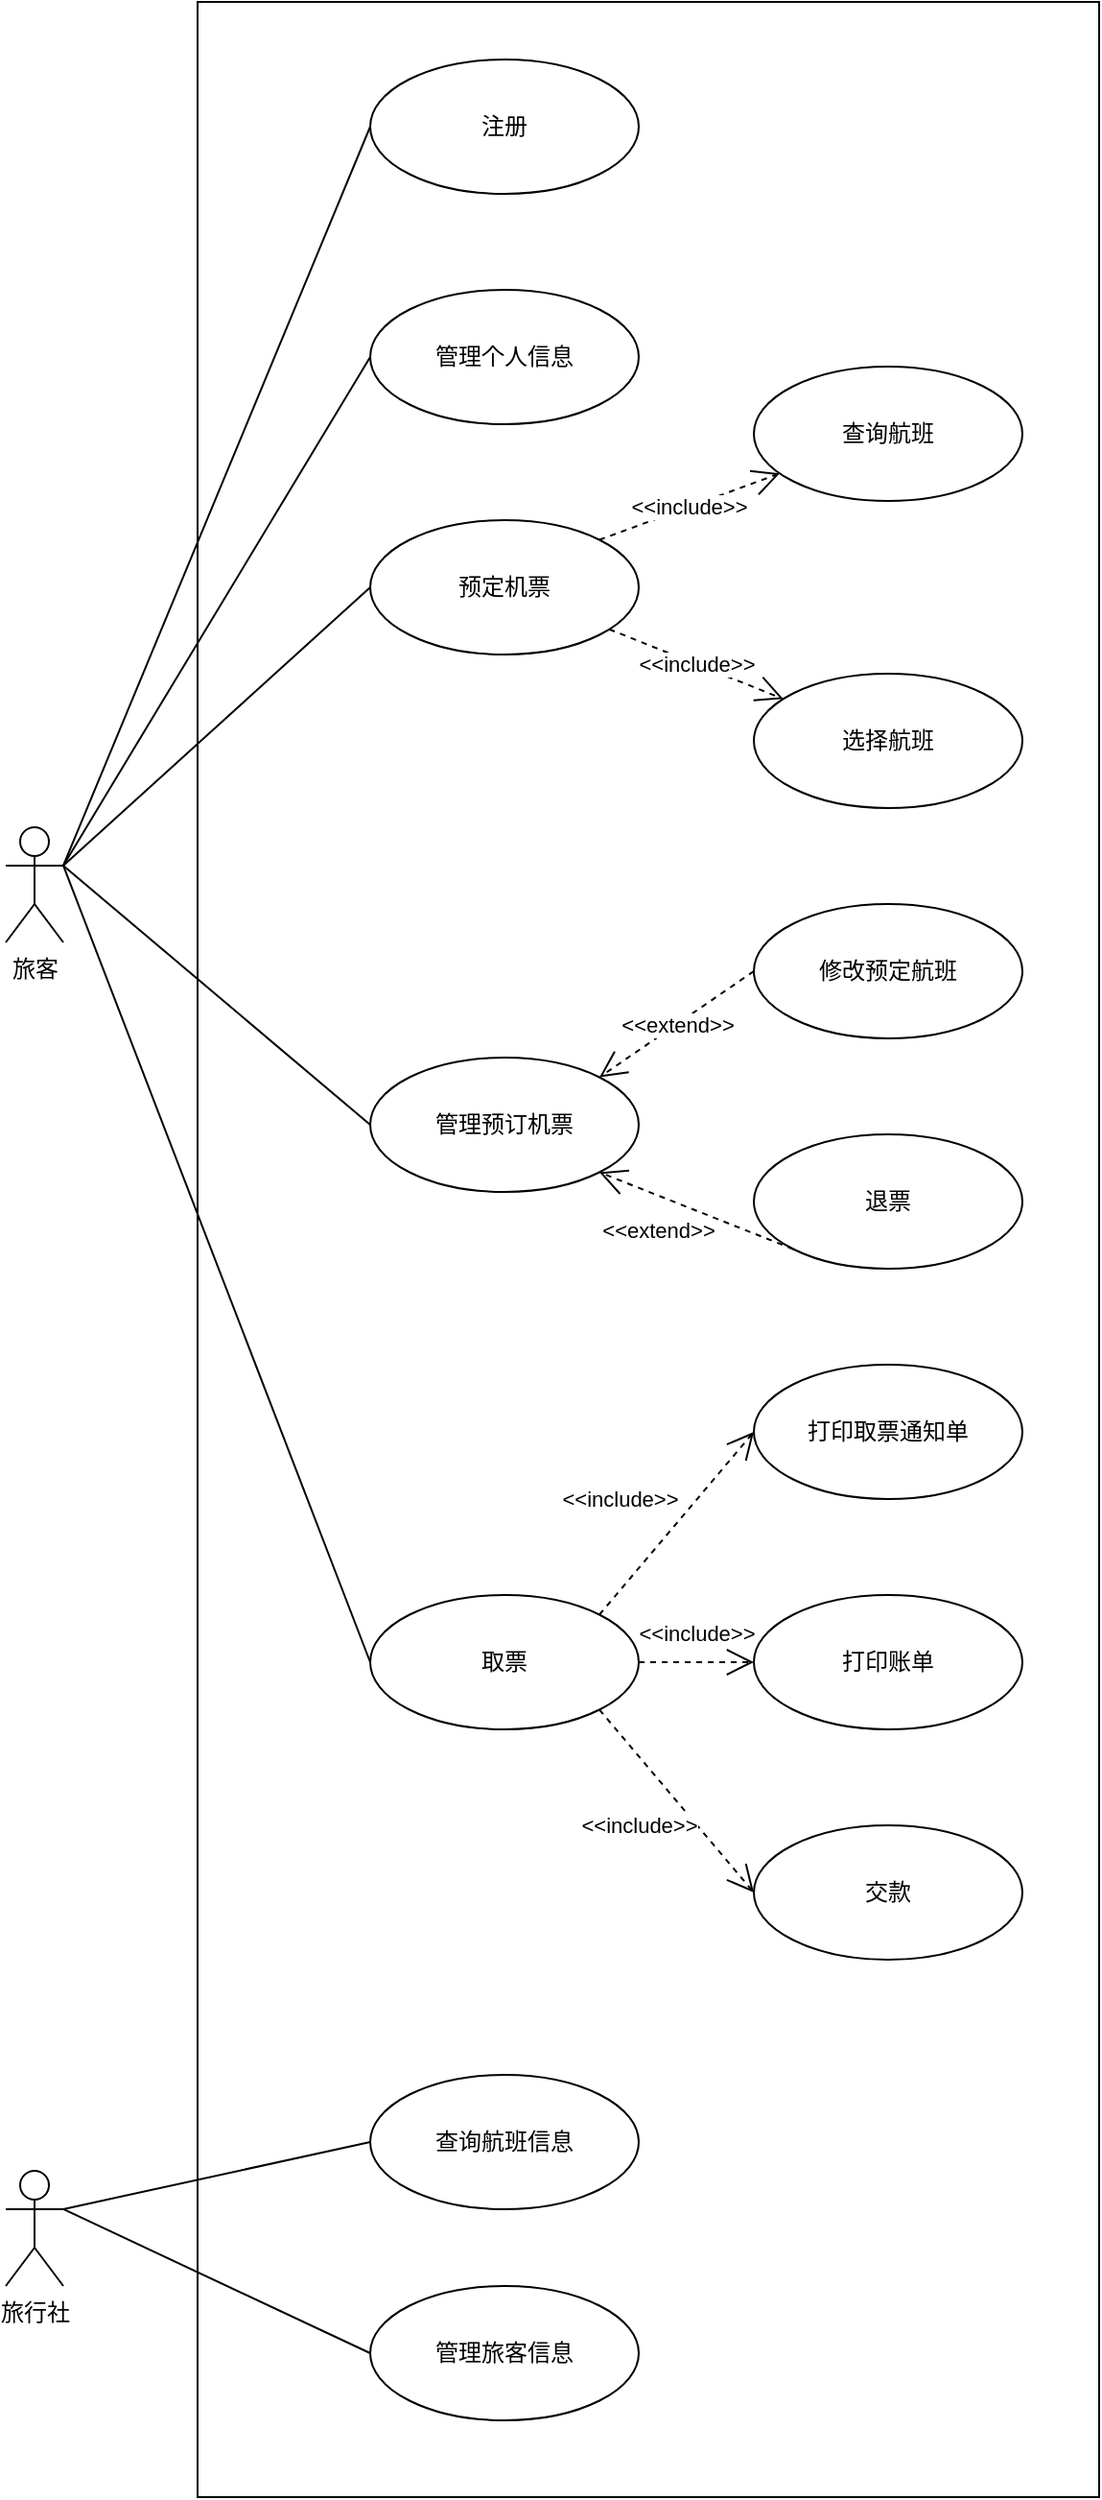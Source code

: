 <mxfile version="21.3.7" type="device" pages="4">
  <diagram name="用例图" id="VaR_aKUKyfiR8CMvtaGs">
    <mxGraphModel dx="2120" dy="1616" grid="0" gridSize="10" guides="1" tooltips="1" connect="1" arrows="1" fold="1" page="0" pageScale="1" pageWidth="850" pageHeight="1100" math="0" shadow="0">
      <root>
        <mxCell id="0" />
        <mxCell id="1" parent="0" />
        <mxCell id="Z8WTomfrHCirSPog0byY-39" value="" style="html=1;whiteSpace=wrap;" vertex="1" parent="1">
          <mxGeometry x="230" y="90" width="470" height="1300" as="geometry" />
        </mxCell>
        <mxCell id="Z8WTomfrHCirSPog0byY-1" value="旅客" style="shape=umlActor;verticalLabelPosition=bottom;verticalAlign=top;html=1;" vertex="1" parent="1">
          <mxGeometry x="130" y="520" width="30" height="60" as="geometry" />
        </mxCell>
        <mxCell id="Z8WTomfrHCirSPog0byY-2" value="注册" style="ellipse;whiteSpace=wrap;html=1;" vertex="1" parent="1">
          <mxGeometry x="320" y="120" width="140" height="70" as="geometry" />
        </mxCell>
        <mxCell id="Z8WTomfrHCirSPog0byY-3" value="管理个人信息" style="ellipse;whiteSpace=wrap;html=1;" vertex="1" parent="1">
          <mxGeometry x="320" y="240" width="140" height="70" as="geometry" />
        </mxCell>
        <mxCell id="Z8WTomfrHCirSPog0byY-4" value="预定机票" style="ellipse;whiteSpace=wrap;html=1;" vertex="1" parent="1">
          <mxGeometry x="320" y="360" width="140" height="70" as="geometry" />
        </mxCell>
        <mxCell id="Z8WTomfrHCirSPog0byY-5" value="查询航班" style="ellipse;whiteSpace=wrap;html=1;" vertex="1" parent="1">
          <mxGeometry x="520" y="280" width="140" height="70" as="geometry" />
        </mxCell>
        <mxCell id="Z8WTomfrHCirSPog0byY-6" value="选择航班" style="ellipse;whiteSpace=wrap;html=1;" vertex="1" parent="1">
          <mxGeometry x="520" y="440" width="140" height="70" as="geometry" />
        </mxCell>
        <mxCell id="Z8WTomfrHCirSPog0byY-7" value="&amp;lt;&amp;lt;include&amp;gt;&amp;gt;" style="endArrow=open;endSize=12;dashed=1;html=1;rounded=0;exitX=1;exitY=0;exitDx=0;exitDy=0;" edge="1" parent="1" source="Z8WTomfrHCirSPog0byY-4" target="Z8WTomfrHCirSPog0byY-5">
          <mxGeometry width="160" relative="1" as="geometry">
            <mxPoint x="540" y="380" as="sourcePoint" />
            <mxPoint x="700" y="380" as="targetPoint" />
          </mxGeometry>
        </mxCell>
        <mxCell id="Z8WTomfrHCirSPog0byY-9" value="&amp;lt;&amp;lt;include&amp;gt;&amp;gt;" style="endArrow=open;endSize=12;dashed=1;html=1;rounded=0;" edge="1" parent="1" source="Z8WTomfrHCirSPog0byY-4" target="Z8WTomfrHCirSPog0byY-6">
          <mxGeometry width="160" relative="1" as="geometry">
            <mxPoint x="360" y="470" as="sourcePoint" />
            <mxPoint x="520" y="470" as="targetPoint" />
          </mxGeometry>
        </mxCell>
        <mxCell id="Z8WTomfrHCirSPog0byY-10" value="管理预订机票" style="ellipse;whiteSpace=wrap;html=1;" vertex="1" parent="1">
          <mxGeometry x="320" y="640" width="140" height="70" as="geometry" />
        </mxCell>
        <mxCell id="Z8WTomfrHCirSPog0byY-11" value="修改预定航班" style="ellipse;whiteSpace=wrap;html=1;" vertex="1" parent="1">
          <mxGeometry x="520" y="560" width="140" height="70" as="geometry" />
        </mxCell>
        <mxCell id="Z8WTomfrHCirSPog0byY-12" value="退票" style="ellipse;whiteSpace=wrap;html=1;" vertex="1" parent="1">
          <mxGeometry x="520" y="680" width="140" height="70" as="geometry" />
        </mxCell>
        <mxCell id="Z8WTomfrHCirSPog0byY-13" value="&amp;lt;&amp;lt;extend&amp;gt;&amp;gt;" style="endArrow=open;endSize=12;dashed=1;html=1;rounded=0;entryX=1;entryY=0;entryDx=0;entryDy=0;exitX=0;exitY=0.5;exitDx=0;exitDy=0;" edge="1" parent="1" source="Z8WTomfrHCirSPog0byY-11" target="Z8WTomfrHCirSPog0byY-10">
          <mxGeometry width="160" relative="1" as="geometry">
            <mxPoint x="390" y="520" as="sourcePoint" />
            <mxPoint x="510" y="580" as="targetPoint" />
          </mxGeometry>
        </mxCell>
        <mxCell id="Z8WTomfrHCirSPog0byY-14" value="&amp;lt;&amp;lt;extend&amp;gt;&amp;gt;" style="endArrow=open;endSize=12;dashed=1;html=1;rounded=0;exitX=0;exitY=1;exitDx=0;exitDy=0;entryX=1;entryY=1;entryDx=0;entryDy=0;" edge="1" parent="1" source="Z8WTomfrHCirSPog0byY-12" target="Z8WTomfrHCirSPog0byY-10">
          <mxGeometry x="0.273" y="17" width="160" relative="1" as="geometry">
            <mxPoint x="449" y="660" as="sourcePoint" />
            <mxPoint x="380" y="760" as="targetPoint" />
            <mxPoint as="offset" />
          </mxGeometry>
        </mxCell>
        <mxCell id="Z8WTomfrHCirSPog0byY-15" value="取票" style="ellipse;whiteSpace=wrap;html=1;" vertex="1" parent="1">
          <mxGeometry x="320" y="920" width="140" height="70" as="geometry" />
        </mxCell>
        <mxCell id="Z8WTomfrHCirSPog0byY-16" value="打印取票通知单" style="ellipse;whiteSpace=wrap;html=1;" vertex="1" parent="1">
          <mxGeometry x="520" y="800" width="140" height="70" as="geometry" />
        </mxCell>
        <mxCell id="Z8WTomfrHCirSPog0byY-17" value="打印账单" style="ellipse;whiteSpace=wrap;html=1;" vertex="1" parent="1">
          <mxGeometry x="520" y="920" width="140" height="70" as="geometry" />
        </mxCell>
        <mxCell id="Z8WTomfrHCirSPog0byY-18" value="交款" style="ellipse;whiteSpace=wrap;html=1;" vertex="1" parent="1">
          <mxGeometry x="520" y="1040" width="140" height="70" as="geometry" />
        </mxCell>
        <mxCell id="Z8WTomfrHCirSPog0byY-19" value="&amp;lt;&amp;lt;include&amp;gt;&amp;gt;" style="endArrow=open;endSize=12;dashed=1;html=1;rounded=0;exitX=1;exitY=0;exitDx=0;exitDy=0;entryX=0;entryY=0.5;entryDx=0;entryDy=0;" edge="1" parent="1" source="Z8WTomfrHCirSPog0byY-15" target="Z8WTomfrHCirSPog0byY-16">
          <mxGeometry x="-0.153" y="31" width="160" relative="1" as="geometry">
            <mxPoint x="449" y="660" as="sourcePoint" />
            <mxPoint x="530" y="605" as="targetPoint" />
            <mxPoint as="offset" />
          </mxGeometry>
        </mxCell>
        <mxCell id="Z8WTomfrHCirSPog0byY-20" value="&amp;lt;&amp;lt;include&amp;gt;&amp;gt;" style="endArrow=open;endSize=12;dashed=1;html=1;rounded=0;exitX=1;exitY=0.5;exitDx=0;exitDy=0;" edge="1" parent="1" source="Z8WTomfrHCirSPog0byY-15" target="Z8WTomfrHCirSPog0byY-17">
          <mxGeometry y="15" width="160" relative="1" as="geometry">
            <mxPoint x="449" y="940" as="sourcePoint" />
            <mxPoint x="530" y="845" as="targetPoint" />
            <mxPoint as="offset" />
          </mxGeometry>
        </mxCell>
        <mxCell id="Z8WTomfrHCirSPog0byY-21" value="&amp;lt;&amp;lt;include&amp;gt;&amp;gt;" style="endArrow=open;endSize=12;dashed=1;html=1;rounded=0;exitX=1;exitY=1;exitDx=0;exitDy=0;entryX=0;entryY=0.5;entryDx=0;entryDy=0;" edge="1" parent="1" source="Z8WTomfrHCirSPog0byY-15" target="Z8WTomfrHCirSPog0byY-18">
          <mxGeometry x="-0.05" y="-23" width="160" relative="1" as="geometry">
            <mxPoint x="470" y="965" as="sourcePoint" />
            <mxPoint x="530" y="965" as="targetPoint" />
            <mxPoint as="offset" />
          </mxGeometry>
        </mxCell>
        <mxCell id="Z8WTomfrHCirSPog0byY-25" value="" style="endArrow=none;html=1;rounded=0;exitX=1;exitY=0.333;exitDx=0;exitDy=0;exitPerimeter=0;entryX=0;entryY=0.5;entryDx=0;entryDy=0;" edge="1" parent="1" source="Z8WTomfrHCirSPog0byY-1" target="Z8WTomfrHCirSPog0byY-2">
          <mxGeometry width="50" height="50" relative="1" as="geometry">
            <mxPoint x="170" y="450" as="sourcePoint" />
            <mxPoint x="220" y="400" as="targetPoint" />
          </mxGeometry>
        </mxCell>
        <mxCell id="Z8WTomfrHCirSPog0byY-27" value="" style="endArrow=none;html=1;rounded=0;entryX=0;entryY=0.5;entryDx=0;entryDy=0;" edge="1" parent="1" target="Z8WTomfrHCirSPog0byY-3">
          <mxGeometry width="50" height="50" relative="1" as="geometry">
            <mxPoint x="160" y="540" as="sourcePoint" />
            <mxPoint x="330" y="165" as="targetPoint" />
          </mxGeometry>
        </mxCell>
        <mxCell id="Z8WTomfrHCirSPog0byY-28" value="" style="endArrow=none;html=1;rounded=0;entryX=0;entryY=0.5;entryDx=0;entryDy=0;" edge="1" parent="1" target="Z8WTomfrHCirSPog0byY-4">
          <mxGeometry width="50" height="50" relative="1" as="geometry">
            <mxPoint x="160" y="540" as="sourcePoint" />
            <mxPoint x="330" y="285" as="targetPoint" />
          </mxGeometry>
        </mxCell>
        <mxCell id="Z8WTomfrHCirSPog0byY-29" value="" style="endArrow=none;html=1;rounded=0;entryX=0;entryY=0.5;entryDx=0;entryDy=0;exitX=1;exitY=0.333;exitDx=0;exitDy=0;exitPerimeter=0;" edge="1" parent="1" source="Z8WTomfrHCirSPog0byY-1" target="Z8WTomfrHCirSPog0byY-10">
          <mxGeometry width="50" height="50" relative="1" as="geometry">
            <mxPoint x="160" y="540" as="sourcePoint" />
            <mxPoint x="330" y="405" as="targetPoint" />
          </mxGeometry>
        </mxCell>
        <mxCell id="Z8WTomfrHCirSPog0byY-31" value="" style="endArrow=none;html=1;rounded=0;entryX=0;entryY=0.5;entryDx=0;entryDy=0;exitX=1;exitY=0.333;exitDx=0;exitDy=0;exitPerimeter=0;" edge="1" parent="1" source="Z8WTomfrHCirSPog0byY-1" target="Z8WTomfrHCirSPog0byY-15">
          <mxGeometry width="50" height="50" relative="1" as="geometry">
            <mxPoint x="170" y="550" as="sourcePoint" />
            <mxPoint x="330" y="685" as="targetPoint" />
          </mxGeometry>
        </mxCell>
        <mxCell id="Z8WTomfrHCirSPog0byY-34" value="查询航班信息" style="ellipse;whiteSpace=wrap;html=1;" vertex="1" parent="1">
          <mxGeometry x="320" y="1170" width="140" height="70" as="geometry" />
        </mxCell>
        <mxCell id="Z8WTomfrHCirSPog0byY-35" value="管理旅客信息" style="ellipse;whiteSpace=wrap;html=1;" vertex="1" parent="1">
          <mxGeometry x="320" y="1280" width="140" height="70" as="geometry" />
        </mxCell>
        <mxCell id="Z8WTomfrHCirSPog0byY-36" value="旅行社" style="shape=umlActor;verticalLabelPosition=bottom;verticalAlign=top;html=1;" vertex="1" parent="1">
          <mxGeometry x="130" y="1220" width="30" height="60" as="geometry" />
        </mxCell>
        <mxCell id="Z8WTomfrHCirSPog0byY-37" value="" style="endArrow=none;html=1;rounded=0;entryX=0;entryY=0.5;entryDx=0;entryDy=0;exitX=1;exitY=0.333;exitDx=0;exitDy=0;exitPerimeter=0;" edge="1" parent="1" source="Z8WTomfrHCirSPog0byY-36" target="Z8WTomfrHCirSPog0byY-34">
          <mxGeometry width="50" height="50" relative="1" as="geometry">
            <mxPoint x="170" y="550" as="sourcePoint" />
            <mxPoint x="330" y="965" as="targetPoint" />
          </mxGeometry>
        </mxCell>
        <mxCell id="Z8WTomfrHCirSPog0byY-38" value="" style="endArrow=none;html=1;rounded=0;entryX=0;entryY=0.5;entryDx=0;entryDy=0;exitX=1;exitY=0.333;exitDx=0;exitDy=0;exitPerimeter=0;" edge="1" parent="1" source="Z8WTomfrHCirSPog0byY-36" target="Z8WTomfrHCirSPog0byY-35">
          <mxGeometry width="50" height="50" relative="1" as="geometry">
            <mxPoint x="170" y="1250" as="sourcePoint" />
            <mxPoint x="330" y="1215" as="targetPoint" />
          </mxGeometry>
        </mxCell>
      </root>
    </mxGraphModel>
  </diagram>
  <diagram id="YLZlCplvQxW0NDeEOjUF" name="类图">
    <mxGraphModel dx="1754" dy="1127" grid="0" gridSize="10" guides="1" tooltips="1" connect="1" arrows="1" fold="1" page="0" pageScale="1" pageWidth="850" pageHeight="1100" math="0" shadow="0">
      <root>
        <mxCell id="0" />
        <mxCell id="1" parent="0" />
        <mxCell id="6R4WDXdSObmS4TxnbcrQ-1" value="用户" style="swimlane;fontStyle=1;align=center;verticalAlign=top;childLayout=stackLayout;horizontal=1;startSize=26;horizontalStack=0;resizeParent=1;resizeParentMax=0;resizeLast=0;collapsible=1;marginBottom=0;whiteSpace=wrap;html=1;" vertex="1" parent="1">
          <mxGeometry x="-100" y="-34" width="160" height="86" as="geometry" />
        </mxCell>
        <mxCell id="6R4WDXdSObmS4TxnbcrQ-2" value="+ field: type" style="text;strokeColor=none;fillColor=none;align=left;verticalAlign=top;spacingLeft=4;spacingRight=4;overflow=hidden;rotatable=0;points=[[0,0.5],[1,0.5]];portConstraint=eastwest;whiteSpace=wrap;html=1;" vertex="1" parent="6R4WDXdSObmS4TxnbcrQ-1">
          <mxGeometry y="26" width="160" height="26" as="geometry" />
        </mxCell>
        <mxCell id="6R4WDXdSObmS4TxnbcrQ-3" value="" style="line;strokeWidth=1;fillColor=none;align=left;verticalAlign=middle;spacingTop=-1;spacingLeft=3;spacingRight=3;rotatable=0;labelPosition=right;points=[];portConstraint=eastwest;strokeColor=inherit;" vertex="1" parent="6R4WDXdSObmS4TxnbcrQ-1">
          <mxGeometry y="52" width="160" height="8" as="geometry" />
        </mxCell>
        <mxCell id="6R4WDXdSObmS4TxnbcrQ-4" value="+ method(type): type" style="text;strokeColor=none;fillColor=none;align=left;verticalAlign=top;spacingLeft=4;spacingRight=4;overflow=hidden;rotatable=0;points=[[0,0.5],[1,0.5]];portConstraint=eastwest;whiteSpace=wrap;html=1;" vertex="1" parent="6R4WDXdSObmS4TxnbcrQ-1">
          <mxGeometry y="60" width="160" height="26" as="geometry" />
        </mxCell>
        <mxCell id="6R4WDXdSObmS4TxnbcrQ-5" value="旅客" style="swimlane;fontStyle=1;align=center;verticalAlign=top;childLayout=stackLayout;horizontal=1;startSize=26;horizontalStack=0;resizeParent=1;resizeParentMax=0;resizeLast=0;collapsible=1;marginBottom=0;whiteSpace=wrap;html=1;" vertex="1" parent="1">
          <mxGeometry x="-149" y="189" width="160" height="86" as="geometry" />
        </mxCell>
        <mxCell id="6R4WDXdSObmS4TxnbcrQ-6" value="+ field: type" style="text;strokeColor=none;fillColor=none;align=left;verticalAlign=top;spacingLeft=4;spacingRight=4;overflow=hidden;rotatable=0;points=[[0,0.5],[1,0.5]];portConstraint=eastwest;whiteSpace=wrap;html=1;" vertex="1" parent="6R4WDXdSObmS4TxnbcrQ-5">
          <mxGeometry y="26" width="160" height="26" as="geometry" />
        </mxCell>
        <mxCell id="6R4WDXdSObmS4TxnbcrQ-7" value="" style="line;strokeWidth=1;fillColor=none;align=left;verticalAlign=middle;spacingTop=-1;spacingLeft=3;spacingRight=3;rotatable=0;labelPosition=right;points=[];portConstraint=eastwest;strokeColor=inherit;" vertex="1" parent="6R4WDXdSObmS4TxnbcrQ-5">
          <mxGeometry y="52" width="160" height="8" as="geometry" />
        </mxCell>
        <mxCell id="6R4WDXdSObmS4TxnbcrQ-8" value="+ method(type): type" style="text;strokeColor=none;fillColor=none;align=left;verticalAlign=top;spacingLeft=4;spacingRight=4;overflow=hidden;rotatable=0;points=[[0,0.5],[1,0.5]];portConstraint=eastwest;whiteSpace=wrap;html=1;" vertex="1" parent="6R4WDXdSObmS4TxnbcrQ-5">
          <mxGeometry y="60" width="160" height="26" as="geometry" />
        </mxCell>
        <mxCell id="6R4WDXdSObmS4TxnbcrQ-9" value="航空公司人员" style="swimlane;fontStyle=1;align=center;verticalAlign=top;childLayout=stackLayout;horizontal=1;startSize=26;horizontalStack=0;resizeParent=1;resizeParentMax=0;resizeLast=0;collapsible=1;marginBottom=0;whiteSpace=wrap;html=1;" vertex="1" parent="1">
          <mxGeometry x="163" y="189" width="160" height="86" as="geometry" />
        </mxCell>
        <mxCell id="6R4WDXdSObmS4TxnbcrQ-10" value="+ field: type" style="text;strokeColor=none;fillColor=none;align=left;verticalAlign=top;spacingLeft=4;spacingRight=4;overflow=hidden;rotatable=0;points=[[0,0.5],[1,0.5]];portConstraint=eastwest;whiteSpace=wrap;html=1;" vertex="1" parent="6R4WDXdSObmS4TxnbcrQ-9">
          <mxGeometry y="26" width="160" height="26" as="geometry" />
        </mxCell>
        <mxCell id="6R4WDXdSObmS4TxnbcrQ-11" value="" style="line;strokeWidth=1;fillColor=none;align=left;verticalAlign=middle;spacingTop=-1;spacingLeft=3;spacingRight=3;rotatable=0;labelPosition=right;points=[];portConstraint=eastwest;strokeColor=inherit;" vertex="1" parent="6R4WDXdSObmS4TxnbcrQ-9">
          <mxGeometry y="52" width="160" height="8" as="geometry" />
        </mxCell>
        <mxCell id="6R4WDXdSObmS4TxnbcrQ-12" value="+ method(type): type" style="text;strokeColor=none;fillColor=none;align=left;verticalAlign=top;spacingLeft=4;spacingRight=4;overflow=hidden;rotatable=0;points=[[0,0.5],[1,0.5]];portConstraint=eastwest;whiteSpace=wrap;html=1;" vertex="1" parent="6R4WDXdSObmS4TxnbcrQ-9">
          <mxGeometry y="60" width="160" height="26" as="geometry" />
        </mxCell>
        <mxCell id="6R4WDXdSObmS4TxnbcrQ-13" value="Extends" style="endArrow=block;endSize=16;endFill=0;html=1;rounded=0;exitX=0.5;exitY=0;exitDx=0;exitDy=0;entryX=0.488;entryY=0.981;entryDx=0;entryDy=0;entryPerimeter=0;" edge="1" parent="1" source="6R4WDXdSObmS4TxnbcrQ-5" target="6R4WDXdSObmS4TxnbcrQ-4">
          <mxGeometry width="160" relative="1" as="geometry">
            <mxPoint x="-181" y="128" as="sourcePoint" />
            <mxPoint x="-21" y="128" as="targetPoint" />
          </mxGeometry>
        </mxCell>
        <mxCell id="6R4WDXdSObmS4TxnbcrQ-14" value="Extends" style="endArrow=block;endSize=16;endFill=0;html=1;rounded=0;exitX=0.5;exitY=0;exitDx=0;exitDy=0;" edge="1" parent="1" source="6R4WDXdSObmS4TxnbcrQ-9" target="6R4WDXdSObmS4TxnbcrQ-4">
          <mxGeometry width="160" relative="1" as="geometry">
            <mxPoint x="-119" y="180" as="sourcePoint" />
            <mxPoint x="-7" y="104" as="targetPoint" />
          </mxGeometry>
        </mxCell>
        <mxCell id="6R4WDXdSObmS4TxnbcrQ-15" value="航班信息" style="swimlane;fontStyle=1;align=center;verticalAlign=top;childLayout=stackLayout;horizontal=1;startSize=26;horizontalStack=0;resizeParent=1;resizeParentMax=0;resizeLast=0;collapsible=1;marginBottom=0;whiteSpace=wrap;html=1;" vertex="1" parent="1">
          <mxGeometry x="163" y="383" width="160" height="86" as="geometry" />
        </mxCell>
        <mxCell id="6R4WDXdSObmS4TxnbcrQ-16" value="+ field: type" style="text;strokeColor=none;fillColor=none;align=left;verticalAlign=top;spacingLeft=4;spacingRight=4;overflow=hidden;rotatable=0;points=[[0,0.5],[1,0.5]];portConstraint=eastwest;whiteSpace=wrap;html=1;" vertex="1" parent="6R4WDXdSObmS4TxnbcrQ-15">
          <mxGeometry y="26" width="160" height="26" as="geometry" />
        </mxCell>
        <mxCell id="6R4WDXdSObmS4TxnbcrQ-17" value="" style="line;strokeWidth=1;fillColor=none;align=left;verticalAlign=middle;spacingTop=-1;spacingLeft=3;spacingRight=3;rotatable=0;labelPosition=right;points=[];portConstraint=eastwest;strokeColor=inherit;" vertex="1" parent="6R4WDXdSObmS4TxnbcrQ-15">
          <mxGeometry y="52" width="160" height="8" as="geometry" />
        </mxCell>
        <mxCell id="6R4WDXdSObmS4TxnbcrQ-18" value="+ method(type): type" style="text;strokeColor=none;fillColor=none;align=left;verticalAlign=top;spacingLeft=4;spacingRight=4;overflow=hidden;rotatable=0;points=[[0,0.5],[1,0.5]];portConstraint=eastwest;whiteSpace=wrap;html=1;" vertex="1" parent="6R4WDXdSObmS4TxnbcrQ-15">
          <mxGeometry y="60" width="160" height="26" as="geometry" />
        </mxCell>
        <mxCell id="6R4WDXdSObmS4TxnbcrQ-19" value="" style="endArrow=open;endFill=1;endSize=12;html=1;rounded=0;exitX=1;exitY=0.5;exitDx=0;exitDy=0;" edge="1" parent="1" source="6R4WDXdSObmS4TxnbcrQ-22" target="6R4WDXdSObmS4TxnbcrQ-15">
          <mxGeometry width="160" relative="1" as="geometry">
            <mxPoint x="-345" y="326" as="sourcePoint" />
            <mxPoint x="-189" y="346" as="targetPoint" />
          </mxGeometry>
        </mxCell>
        <mxCell id="6R4WDXdSObmS4TxnbcrQ-20" value="查询" style="edgeLabel;html=1;align=center;verticalAlign=middle;resizable=0;points=[];" vertex="1" connectable="0" parent="6R4WDXdSObmS4TxnbcrQ-19">
          <mxGeometry x="-0.083" y="-1" relative="1" as="geometry">
            <mxPoint x="8" y="12" as="offset" />
          </mxGeometry>
        </mxCell>
        <mxCell id="6R4WDXdSObmS4TxnbcrQ-21" value="飞机机票预订系统" style="swimlane;fontStyle=1;align=center;verticalAlign=top;childLayout=stackLayout;horizontal=1;startSize=26;horizontalStack=0;resizeParent=1;resizeParentMax=0;resizeLast=0;collapsible=1;marginBottom=0;whiteSpace=wrap;html=1;" vertex="1" parent="1">
          <mxGeometry x="-149" y="388" width="160" height="86" as="geometry" />
        </mxCell>
        <mxCell id="6R4WDXdSObmS4TxnbcrQ-22" value="+ field: type" style="text;strokeColor=none;fillColor=none;align=left;verticalAlign=top;spacingLeft=4;spacingRight=4;overflow=hidden;rotatable=0;points=[[0,0.5],[1,0.5]];portConstraint=eastwest;whiteSpace=wrap;html=1;" vertex="1" parent="6R4WDXdSObmS4TxnbcrQ-21">
          <mxGeometry y="26" width="160" height="26" as="geometry" />
        </mxCell>
        <mxCell id="6R4WDXdSObmS4TxnbcrQ-23" value="" style="line;strokeWidth=1;fillColor=none;align=left;verticalAlign=middle;spacingTop=-1;spacingLeft=3;spacingRight=3;rotatable=0;labelPosition=right;points=[];portConstraint=eastwest;strokeColor=inherit;" vertex="1" parent="6R4WDXdSObmS4TxnbcrQ-21">
          <mxGeometry y="52" width="160" height="8" as="geometry" />
        </mxCell>
        <mxCell id="6R4WDXdSObmS4TxnbcrQ-24" value="+ method(type): type" style="text;strokeColor=none;fillColor=none;align=left;verticalAlign=top;spacingLeft=4;spacingRight=4;overflow=hidden;rotatable=0;points=[[0,0.5],[1,0.5]];portConstraint=eastwest;whiteSpace=wrap;html=1;" vertex="1" parent="6R4WDXdSObmS4TxnbcrQ-21">
          <mxGeometry y="60" width="160" height="26" as="geometry" />
        </mxCell>
        <mxCell id="6R4WDXdSObmS4TxnbcrQ-25" value="" style="endArrow=open;endFill=1;endSize=12;html=1;rounded=0;exitX=0.494;exitY=1.019;exitDx=0;exitDy=0;exitPerimeter=0;entryX=0.5;entryY=0;entryDx=0;entryDy=0;" edge="1" parent="1" source="6R4WDXdSObmS4TxnbcrQ-8" target="6R4WDXdSObmS4TxnbcrQ-21">
          <mxGeometry width="160" relative="1" as="geometry">
            <mxPoint x="-148" y="436" as="sourcePoint" />
            <mxPoint x="-285" y="459" as="targetPoint" />
          </mxGeometry>
        </mxCell>
        <mxCell id="6R4WDXdSObmS4TxnbcrQ-26" value="使用" style="edgeLabel;html=1;align=center;verticalAlign=middle;resizable=0;points=[];" vertex="1" connectable="0" parent="6R4WDXdSObmS4TxnbcrQ-25">
          <mxGeometry x="-0.083" y="-1" relative="1" as="geometry">
            <mxPoint x="16" y="8" as="offset" />
          </mxGeometry>
        </mxCell>
        <mxCell id="6R4WDXdSObmS4TxnbcrQ-27" value="订单信息" style="swimlane;fontStyle=1;align=center;verticalAlign=top;childLayout=stackLayout;horizontal=1;startSize=26;horizontalStack=0;resizeParent=1;resizeParentMax=0;resizeLast=0;collapsible=1;marginBottom=0;whiteSpace=wrap;html=1;" vertex="1" parent="1">
          <mxGeometry x="-146" y="561" width="160" height="86" as="geometry" />
        </mxCell>
        <mxCell id="6R4WDXdSObmS4TxnbcrQ-28" value="+ field: type" style="text;strokeColor=none;fillColor=none;align=left;verticalAlign=top;spacingLeft=4;spacingRight=4;overflow=hidden;rotatable=0;points=[[0,0.5],[1,0.5]];portConstraint=eastwest;whiteSpace=wrap;html=1;" vertex="1" parent="6R4WDXdSObmS4TxnbcrQ-27">
          <mxGeometry y="26" width="160" height="26" as="geometry" />
        </mxCell>
        <mxCell id="6R4WDXdSObmS4TxnbcrQ-29" value="" style="line;strokeWidth=1;fillColor=none;align=left;verticalAlign=middle;spacingTop=-1;spacingLeft=3;spacingRight=3;rotatable=0;labelPosition=right;points=[];portConstraint=eastwest;strokeColor=inherit;" vertex="1" parent="6R4WDXdSObmS4TxnbcrQ-27">
          <mxGeometry y="52" width="160" height="8" as="geometry" />
        </mxCell>
        <mxCell id="6R4WDXdSObmS4TxnbcrQ-30" value="+ method(type): type" style="text;strokeColor=none;fillColor=none;align=left;verticalAlign=top;spacingLeft=4;spacingRight=4;overflow=hidden;rotatable=0;points=[[0,0.5],[1,0.5]];portConstraint=eastwest;whiteSpace=wrap;html=1;" vertex="1" parent="6R4WDXdSObmS4TxnbcrQ-27">
          <mxGeometry y="60" width="160" height="26" as="geometry" />
        </mxCell>
        <mxCell id="6R4WDXdSObmS4TxnbcrQ-31" value="" style="endArrow=open;endFill=1;endSize=12;html=1;rounded=0;exitX=0.5;exitY=1.058;exitDx=0;exitDy=0;exitPerimeter=0;entryX=0.5;entryY=0;entryDx=0;entryDy=0;" edge="1" parent="1" source="6R4WDXdSObmS4TxnbcrQ-12" target="6R4WDXdSObmS4TxnbcrQ-15">
          <mxGeometry width="160" relative="1" as="geometry">
            <mxPoint x="238" y="267" as="sourcePoint" />
            <mxPoint x="239" y="380" as="targetPoint" />
          </mxGeometry>
        </mxCell>
        <mxCell id="6R4WDXdSObmS4TxnbcrQ-32" value="维护" style="edgeLabel;html=1;align=center;verticalAlign=middle;resizable=0;points=[];" vertex="1" connectable="0" parent="6R4WDXdSObmS4TxnbcrQ-31">
          <mxGeometry x="-0.083" y="-1" relative="1" as="geometry">
            <mxPoint x="16" y="8" as="offset" />
          </mxGeometry>
        </mxCell>
        <mxCell id="6R4WDXdSObmS4TxnbcrQ-33" value="" style="endArrow=open;endFill=1;endSize=12;html=1;rounded=0;" edge="1" parent="1" source="6R4WDXdSObmS4TxnbcrQ-24" target="6R4WDXdSObmS4TxnbcrQ-27">
          <mxGeometry width="160" relative="1" as="geometry">
            <mxPoint x="-69.5" y="481" as="sourcePoint" />
            <mxPoint x="-69.5" y="587" as="targetPoint" />
          </mxGeometry>
        </mxCell>
        <mxCell id="6R4WDXdSObmS4TxnbcrQ-34" value="生成" style="edgeLabel;html=1;align=center;verticalAlign=middle;resizable=0;points=[];" vertex="1" connectable="0" parent="6R4WDXdSObmS4TxnbcrQ-33">
          <mxGeometry x="-0.083" y="-1" relative="1" as="geometry">
            <mxPoint x="16" y="8" as="offset" />
          </mxGeometry>
        </mxCell>
        <mxCell id="6R4WDXdSObmS4TxnbcrQ-35" value="机票信息" style="swimlane;fontStyle=1;align=center;verticalAlign=top;childLayout=stackLayout;horizontal=1;startSize=26;horizontalStack=0;resizeParent=1;resizeParentMax=0;resizeLast=0;collapsible=1;marginBottom=0;whiteSpace=wrap;html=1;" vertex="1" parent="1">
          <mxGeometry x="-407" y="388" width="160" height="86" as="geometry" />
        </mxCell>
        <mxCell id="6R4WDXdSObmS4TxnbcrQ-36" value="+ field: type" style="text;strokeColor=none;fillColor=none;align=left;verticalAlign=top;spacingLeft=4;spacingRight=4;overflow=hidden;rotatable=0;points=[[0,0.5],[1,0.5]];portConstraint=eastwest;whiteSpace=wrap;html=1;" vertex="1" parent="6R4WDXdSObmS4TxnbcrQ-35">
          <mxGeometry y="26" width="160" height="26" as="geometry" />
        </mxCell>
        <mxCell id="6R4WDXdSObmS4TxnbcrQ-37" value="" style="line;strokeWidth=1;fillColor=none;align=left;verticalAlign=middle;spacingTop=-1;spacingLeft=3;spacingRight=3;rotatable=0;labelPosition=right;points=[];portConstraint=eastwest;strokeColor=inherit;" vertex="1" parent="6R4WDXdSObmS4TxnbcrQ-35">
          <mxGeometry y="52" width="160" height="8" as="geometry" />
        </mxCell>
        <mxCell id="6R4WDXdSObmS4TxnbcrQ-38" value="+ method(type): type" style="text;strokeColor=none;fillColor=none;align=left;verticalAlign=top;spacingLeft=4;spacingRight=4;overflow=hidden;rotatable=0;points=[[0,0.5],[1,0.5]];portConstraint=eastwest;whiteSpace=wrap;html=1;" vertex="1" parent="6R4WDXdSObmS4TxnbcrQ-35">
          <mxGeometry y="60" width="160" height="26" as="geometry" />
        </mxCell>
        <mxCell id="6R4WDXdSObmS4TxnbcrQ-39" value="" style="endArrow=open;endFill=1;endSize=12;html=1;rounded=0;entryX=1;entryY=0.5;entryDx=0;entryDy=0;" edge="1" parent="1" source="6R4WDXdSObmS4TxnbcrQ-22" target="6R4WDXdSObmS4TxnbcrQ-36">
          <mxGeometry width="160" relative="1" as="geometry">
            <mxPoint x="21" y="437" as="sourcePoint" />
            <mxPoint x="173" y="436" as="targetPoint" />
          </mxGeometry>
        </mxCell>
        <mxCell id="6R4WDXdSObmS4TxnbcrQ-40" value="生成" style="edgeLabel;html=1;align=center;verticalAlign=middle;resizable=0;points=[];" vertex="1" connectable="0" parent="6R4WDXdSObmS4TxnbcrQ-39">
          <mxGeometry x="-0.083" y="-1" relative="1" as="geometry">
            <mxPoint x="8" y="12" as="offset" />
          </mxGeometry>
        </mxCell>
        <mxCell id="6R4WDXdSObmS4TxnbcrQ-41" value="" style="endArrow=open;endFill=1;endSize=12;html=1;rounded=0;entryX=0.5;entryY=0;entryDx=0;entryDy=0;" edge="1" parent="1" source="6R4WDXdSObmS4TxnbcrQ-8" target="6R4WDXdSObmS4TxnbcrQ-35">
          <mxGeometry width="160" relative="1" as="geometry">
            <mxPoint x="-60" y="285" as="sourcePoint" />
            <mxPoint x="-59" y="398" as="targetPoint" />
          </mxGeometry>
        </mxCell>
        <mxCell id="6R4WDXdSObmS4TxnbcrQ-42" value="拥有" style="edgeLabel;html=1;align=center;verticalAlign=middle;resizable=0;points=[];" vertex="1" connectable="0" parent="6R4WDXdSObmS4TxnbcrQ-41">
          <mxGeometry x="-0.083" y="-1" relative="1" as="geometry">
            <mxPoint x="16" y="8" as="offset" />
          </mxGeometry>
        </mxCell>
        <mxCell id="6R4WDXdSObmS4TxnbcrQ-43" value="旅行社人员" style="swimlane;fontStyle=1;align=center;verticalAlign=top;childLayout=stackLayout;horizontal=1;startSize=26;horizontalStack=0;resizeParent=1;resizeParentMax=0;resizeLast=0;collapsible=1;marginBottom=0;whiteSpace=wrap;html=1;" vertex="1" parent="1">
          <mxGeometry x="-384" y="192" width="160" height="86" as="geometry" />
        </mxCell>
        <mxCell id="6R4WDXdSObmS4TxnbcrQ-44" value="+ field: type" style="text;strokeColor=none;fillColor=none;align=left;verticalAlign=top;spacingLeft=4;spacingRight=4;overflow=hidden;rotatable=0;points=[[0,0.5],[1,0.5]];portConstraint=eastwest;whiteSpace=wrap;html=1;" vertex="1" parent="6R4WDXdSObmS4TxnbcrQ-43">
          <mxGeometry y="26" width="160" height="26" as="geometry" />
        </mxCell>
        <mxCell id="6R4WDXdSObmS4TxnbcrQ-45" value="" style="line;strokeWidth=1;fillColor=none;align=left;verticalAlign=middle;spacingTop=-1;spacingLeft=3;spacingRight=3;rotatable=0;labelPosition=right;points=[];portConstraint=eastwest;strokeColor=inherit;" vertex="1" parent="6R4WDXdSObmS4TxnbcrQ-43">
          <mxGeometry y="52" width="160" height="8" as="geometry" />
        </mxCell>
        <mxCell id="6R4WDXdSObmS4TxnbcrQ-46" value="+ method(type): type" style="text;strokeColor=none;fillColor=none;align=left;verticalAlign=top;spacingLeft=4;spacingRight=4;overflow=hidden;rotatable=0;points=[[0,0.5],[1,0.5]];portConstraint=eastwest;whiteSpace=wrap;html=1;" vertex="1" parent="6R4WDXdSObmS4TxnbcrQ-43">
          <mxGeometry y="60" width="160" height="26" as="geometry" />
        </mxCell>
        <mxCell id="6R4WDXdSObmS4TxnbcrQ-47" value="Extends" style="endArrow=block;endSize=16;endFill=0;html=1;rounded=0;exitX=0.75;exitY=0;exitDx=0;exitDy=0;entryX=0.206;entryY=1.135;entryDx=0;entryDy=0;entryPerimeter=0;" edge="1" parent="1" source="6R4WDXdSObmS4TxnbcrQ-43" target="6R4WDXdSObmS4TxnbcrQ-4">
          <mxGeometry width="160" relative="1" as="geometry">
            <mxPoint x="-59" y="199" as="sourcePoint" />
            <mxPoint x="-71" y="49" as="targetPoint" />
          </mxGeometry>
        </mxCell>
      </root>
    </mxGraphModel>
  </diagram>
  <diagram id="dwhX14nx1WrZ3aVwYf9b" name="状态图">
    <mxGraphModel dx="1354" dy="1127" grid="0" gridSize="10" guides="1" tooltips="1" connect="1" arrows="1" fold="1" page="0" pageScale="1" pageWidth="850" pageHeight="1100" math="0" shadow="0">
      <root>
        <mxCell id="0" />
        <mxCell id="1" parent="0" />
        <mxCell id="kOsRgc1Uvt8faiiO-DxF-1" value="" style="ellipse;html=1;shape=startState;fillColor=#000000;strokeColor=#ff0000;" vertex="1" parent="1">
          <mxGeometry x="-177" y="-27" width="30" height="30" as="geometry" />
        </mxCell>
        <mxCell id="kOsRgc1Uvt8faiiO-DxF-2" value="" style="edgeStyle=orthogonalEdgeStyle;html=1;verticalAlign=bottom;endArrow=open;endSize=8;strokeColor=#ff0000;rounded=0;" edge="1" source="kOsRgc1Uvt8faiiO-DxF-1" parent="1" target="kOsRgc1Uvt8faiiO-DxF-4">
          <mxGeometry relative="1" as="geometry">
            <mxPoint x="-162" y="63" as="targetPoint" />
          </mxGeometry>
        </mxCell>
        <mxCell id="kOsRgc1Uvt8faiiO-DxF-6" style="edgeStyle=orthogonalEdgeStyle;rounded=0;orthogonalLoop=1;jettySize=auto;html=1;exitX=1;exitY=0.5;exitDx=0;exitDy=0;" edge="1" parent="1" source="kOsRgc1Uvt8faiiO-DxF-4" target="kOsRgc1Uvt8faiiO-DxF-5">
          <mxGeometry relative="1" as="geometry" />
        </mxCell>
        <mxCell id="kOsRgc1Uvt8faiiO-DxF-7" value="输入旅客信息" style="edgeLabel;html=1;align=center;verticalAlign=middle;resizable=0;points=[];" vertex="1" connectable="0" parent="kOsRgc1Uvt8faiiO-DxF-6">
          <mxGeometry x="-0.103" y="1" relative="1" as="geometry">
            <mxPoint y="-12" as="offset" />
          </mxGeometry>
        </mxCell>
        <mxCell id="kOsRgc1Uvt8faiiO-DxF-4" value="空闲" style="html=1;align=center;verticalAlign=top;rounded=1;absoluteArcSize=1;arcSize=10;dashed=0;whiteSpace=wrap;" vertex="1" parent="1">
          <mxGeometry x="-232" y="83" width="140" height="40" as="geometry" />
        </mxCell>
        <mxCell id="kOsRgc1Uvt8faiiO-DxF-9" style="edgeStyle=orthogonalEdgeStyle;rounded=0;orthogonalLoop=1;jettySize=auto;html=1;exitX=1;exitY=0.5;exitDx=0;exitDy=0;" edge="1" parent="1" source="kOsRgc1Uvt8faiiO-DxF-5" target="kOsRgc1Uvt8faiiO-DxF-8">
          <mxGeometry relative="1" as="geometry" />
        </mxCell>
        <mxCell id="kOsRgc1Uvt8faiiO-DxF-10" value="成功获取旅客的预订信息" style="edgeLabel;html=1;align=center;verticalAlign=middle;resizable=0;points=[];" vertex="1" connectable="0" parent="kOsRgc1Uvt8faiiO-DxF-9">
          <mxGeometry x="-0.193" y="3" relative="1" as="geometry">
            <mxPoint x="8" y="-10" as="offset" />
          </mxGeometry>
        </mxCell>
        <mxCell id="kOsRgc1Uvt8faiiO-DxF-5" value="保存旅客信息" style="html=1;align=center;verticalAlign=top;rounded=1;absoluteArcSize=1;arcSize=10;dashed=0;whiteSpace=wrap;" vertex="1" parent="1">
          <mxGeometry x="34" y="83" width="140" height="40" as="geometry" />
        </mxCell>
        <mxCell id="kOsRgc1Uvt8faiiO-DxF-16" style="edgeStyle=orthogonalEdgeStyle;rounded=0;orthogonalLoop=1;jettySize=auto;html=1;exitX=0.5;exitY=1;exitDx=0;exitDy=0;entryX=0.5;entryY=0;entryDx=0;entryDy=0;" edge="1" parent="1" source="kOsRgc1Uvt8faiiO-DxF-8" target="kOsRgc1Uvt8faiiO-DxF-11">
          <mxGeometry relative="1" as="geometry" />
        </mxCell>
        <mxCell id="kOsRgc1Uvt8faiiO-DxF-17" value="成功安排航班信息" style="edgeLabel;html=1;align=center;verticalAlign=middle;resizable=0;points=[];" vertex="1" connectable="0" parent="kOsRgc1Uvt8faiiO-DxF-16">
          <mxGeometry y="4" relative="1" as="geometry">
            <mxPoint x="52" y="2" as="offset" />
          </mxGeometry>
        </mxCell>
        <mxCell id="kOsRgc1Uvt8faiiO-DxF-8" value="安排航班信息" style="html=1;align=center;verticalAlign=top;rounded=1;absoluteArcSize=1;arcSize=10;dashed=0;whiteSpace=wrap;" vertex="1" parent="1">
          <mxGeometry x="341" y="83" width="140" height="40" as="geometry" />
        </mxCell>
        <mxCell id="kOsRgc1Uvt8faiiO-DxF-19" style="edgeStyle=orthogonalEdgeStyle;rounded=0;orthogonalLoop=1;jettySize=auto;html=1;exitX=0;exitY=0.5;exitDx=0;exitDy=0;entryX=1;entryY=0.5;entryDx=0;entryDy=0;" edge="1" parent="1" source="kOsRgc1Uvt8faiiO-DxF-11" target="kOsRgc1Uvt8faiiO-DxF-18">
          <mxGeometry relative="1" as="geometry" />
        </mxCell>
        <mxCell id="kOsRgc1Uvt8faiiO-DxF-20" value="付款成功" style="edgeLabel;html=1;align=center;verticalAlign=middle;resizable=0;points=[];" vertex="1" connectable="0" parent="kOsRgc1Uvt8faiiO-DxF-19">
          <mxGeometry x="0.174" y="-4" relative="1" as="geometry">
            <mxPoint x="12" y="-10" as="offset" />
          </mxGeometry>
        </mxCell>
        <mxCell id="kOsRgc1Uvt8faiiO-DxF-11" value="生成取票通知、账单" style="html=1;align=center;verticalAlign=top;rounded=1;absoluteArcSize=1;arcSize=10;dashed=0;whiteSpace=wrap;" vertex="1" parent="1">
          <mxGeometry x="341" y="212" width="140" height="40" as="geometry" />
        </mxCell>
        <mxCell id="kOsRgc1Uvt8faiiO-DxF-23" style="edgeStyle=orthogonalEdgeStyle;rounded=0;orthogonalLoop=1;jettySize=auto;html=1;exitX=0;exitY=0.5;exitDx=0;exitDy=0;entryX=1;entryY=0.5;entryDx=0;entryDy=0;" edge="1" parent="1" source="kOsRgc1Uvt8faiiO-DxF-18" target="kOsRgc1Uvt8faiiO-DxF-22">
          <mxGeometry relative="1" as="geometry" />
        </mxCell>
        <mxCell id="kOsRgc1Uvt8faiiO-DxF-24" value="取票成功" style="edgeLabel;html=1;align=center;verticalAlign=middle;resizable=0;points=[];" vertex="1" connectable="0" parent="kOsRgc1Uvt8faiiO-DxF-23">
          <mxGeometry x="0.083" y="-2" relative="1" as="geometry">
            <mxPoint x="1" y="-9" as="offset" />
          </mxGeometry>
        </mxCell>
        <mxCell id="kOsRgc1Uvt8faiiO-DxF-18" value="生成机票" style="html=1;align=center;verticalAlign=top;rounded=1;absoluteArcSize=1;arcSize=10;dashed=0;whiteSpace=wrap;" vertex="1" parent="1">
          <mxGeometry x="34" y="212" width="140" height="40" as="geometry" />
        </mxCell>
        <mxCell id="kOsRgc1Uvt8faiiO-DxF-22" value="" style="ellipse;html=1;shape=endState;fillColor=#000000;strokeColor=#ff0000;" vertex="1" parent="1">
          <mxGeometry x="-177" y="217" width="30" height="30" as="geometry" />
        </mxCell>
      </root>
    </mxGraphModel>
  </diagram>
  <diagram id="7xtk027aUOG6NEmqlA7Y" name="时序图">
    <mxGraphModel dx="1354" dy="1127" grid="0" gridSize="10" guides="1" tooltips="1" connect="1" arrows="1" fold="1" page="0" pageScale="1" pageWidth="850" pageHeight="1100" math="0" shadow="0">
      <root>
        <mxCell id="0" />
        <mxCell id="1" parent="0" />
        <mxCell id="Nk8buPt0DTBJcWKrH7Ls-1" value="旅客" style="shape=umlLifeline;perimeter=lifelinePerimeter;whiteSpace=wrap;html=1;container=1;dropTarget=0;collapsible=0;recursiveResize=0;outlineConnect=0;portConstraint=eastwest;newEdgeStyle={&quot;edgeStyle&quot;:&quot;elbowEdgeStyle&quot;,&quot;elbow&quot;:&quot;vertical&quot;,&quot;curved&quot;:0,&quot;rounded&quot;:0};" vertex="1" parent="1">
          <mxGeometry x="-133" y="-54" width="100" height="573" as="geometry" />
        </mxCell>
        <mxCell id="Nk8buPt0DTBJcWKrH7Ls-3" value="" style="html=1;points=[];perimeter=orthogonalPerimeter;outlineConnect=0;targetShapes=umlLifeline;portConstraint=eastwest;newEdgeStyle={&quot;edgeStyle&quot;:&quot;elbowEdgeStyle&quot;,&quot;elbow&quot;:&quot;vertical&quot;,&quot;curved&quot;:0,&quot;rounded&quot;:0};" vertex="1" parent="Nk8buPt0DTBJcWKrH7Ls-1">
          <mxGeometry x="45" y="73" width="10" height="439" as="geometry" />
        </mxCell>
        <mxCell id="Nk8buPt0DTBJcWKrH7Ls-2" value="旅行社" style="shape=umlLifeline;perimeter=lifelinePerimeter;whiteSpace=wrap;html=1;container=1;dropTarget=0;collapsible=0;recursiveResize=0;outlineConnect=0;portConstraint=eastwest;newEdgeStyle={&quot;edgeStyle&quot;:&quot;elbowEdgeStyle&quot;,&quot;elbow&quot;:&quot;vertical&quot;,&quot;curved&quot;:0,&quot;rounded&quot;:0};" vertex="1" parent="1">
          <mxGeometry x="31" y="-54" width="100" height="575" as="geometry" />
        </mxCell>
        <mxCell id="Nk8buPt0DTBJcWKrH7Ls-10" value="" style="html=1;points=[];perimeter=orthogonalPerimeter;outlineConnect=0;targetShapes=umlLifeline;portConstraint=eastwest;newEdgeStyle={&quot;edgeStyle&quot;:&quot;elbowEdgeStyle&quot;,&quot;elbow&quot;:&quot;vertical&quot;,&quot;curved&quot;:0,&quot;rounded&quot;:0};" vertex="1" parent="Nk8buPt0DTBJcWKrH7Ls-2">
          <mxGeometry x="45" y="84" width="10" height="109" as="geometry" />
        </mxCell>
        <mxCell id="Nk8buPt0DTBJcWKrH7Ls-49" value="" style="html=1;points=[];perimeter=orthogonalPerimeter;outlineConnect=0;targetShapes=umlLifeline;portConstraint=eastwest;newEdgeStyle={&quot;edgeStyle&quot;:&quot;elbowEdgeStyle&quot;,&quot;elbow&quot;:&quot;vertical&quot;,&quot;curved&quot;:0,&quot;rounded&quot;:0};" vertex="1" parent="Nk8buPt0DTBJcWKrH7Ls-2">
          <mxGeometry x="45" y="230" width="10" height="135" as="geometry" />
        </mxCell>
        <mxCell id="Nk8buPt0DTBJcWKrH7Ls-11" value="提供订票信息" style="html=1;verticalAlign=bottom;startArrow=oval;endArrow=block;startSize=8;edgeStyle=elbowEdgeStyle;elbow=vertical;curved=0;rounded=0;" edge="1" target="Nk8buPt0DTBJcWKrH7Ls-10" parent="1">
          <mxGeometry relative="1" as="geometry">
            <mxPoint x="-78" y="44" as="sourcePoint" />
            <mxPoint x="44" y="44" as="targetPoint" />
          </mxGeometry>
        </mxCell>
        <mxCell id="Nk8buPt0DTBJcWKrH7Ls-12" value="飞机机票预订系统" style="shape=umlLifeline;perimeter=lifelinePerimeter;whiteSpace=wrap;html=1;container=1;dropTarget=0;collapsible=0;recursiveResize=0;outlineConnect=0;portConstraint=eastwest;newEdgeStyle={&quot;edgeStyle&quot;:&quot;elbowEdgeStyle&quot;,&quot;elbow&quot;:&quot;vertical&quot;,&quot;curved&quot;:0,&quot;rounded&quot;:0};" vertex="1" parent="1">
          <mxGeometry x="199" y="-54" width="116" height="578" as="geometry" />
        </mxCell>
        <mxCell id="Nk8buPt0DTBJcWKrH7Ls-13" value="" style="html=1;points=[];perimeter=orthogonalPerimeter;outlineConnect=0;targetShapes=umlLifeline;portConstraint=eastwest;newEdgeStyle={&quot;edgeStyle&quot;:&quot;elbowEdgeStyle&quot;,&quot;elbow&quot;:&quot;vertical&quot;,&quot;curved&quot;:0,&quot;rounded&quot;:0};" vertex="1" parent="Nk8buPt0DTBJcWKrH7Ls-12">
          <mxGeometry x="53" y="108" width="10" height="43" as="geometry" />
        </mxCell>
        <mxCell id="Nk8buPt0DTBJcWKrH7Ls-37" value="" style="html=1;points=[];perimeter=orthogonalPerimeter;outlineConnect=0;targetShapes=umlLifeline;portConstraint=eastwest;newEdgeStyle={&quot;edgeStyle&quot;:&quot;elbowEdgeStyle&quot;,&quot;elbow&quot;:&quot;vertical&quot;,&quot;curved&quot;:0,&quot;rounded&quot;:0};" vertex="1" parent="Nk8buPt0DTBJcWKrH7Ls-12">
          <mxGeometry x="53" y="235" width="10" height="122" as="geometry" />
        </mxCell>
        <mxCell id="Nk8buPt0DTBJcWKrH7Ls-43" value="" style="html=1;points=[];perimeter=orthogonalPerimeter;outlineConnect=0;targetShapes=umlLifeline;portConstraint=eastwest;newEdgeStyle={&quot;edgeStyle&quot;:&quot;elbowEdgeStyle&quot;,&quot;elbow&quot;:&quot;vertical&quot;,&quot;curved&quot;:0,&quot;rounded&quot;:0};" vertex="1" parent="Nk8buPt0DTBJcWKrH7Ls-12">
          <mxGeometry x="53" y="401" width="10" height="86" as="geometry" />
        </mxCell>
        <mxCell id="Nk8buPt0DTBJcWKrH7Ls-14" value="输入订票信息" style="html=1;verticalAlign=bottom;endArrow=block;edgeStyle=elbowEdgeStyle;elbow=vertical;curved=0;rounded=0;" edge="1" parent="1">
          <mxGeometry relative="1" as="geometry">
            <mxPoint x="86" y="67" as="sourcePoint" />
            <mxPoint x="252" y="67" as="targetPoint" />
          </mxGeometry>
        </mxCell>
        <mxCell id="Nk8buPt0DTBJcWKrH7Ls-16" value="数据库" style="shape=umlLifeline;perimeter=lifelinePerimeter;whiteSpace=wrap;html=1;container=1;dropTarget=0;collapsible=0;recursiveResize=0;outlineConnect=0;portConstraint=eastwest;newEdgeStyle={&quot;edgeStyle&quot;:&quot;elbowEdgeStyle&quot;,&quot;elbow&quot;:&quot;vertical&quot;,&quot;curved&quot;:0,&quot;rounded&quot;:0};" vertex="1" parent="1">
          <mxGeometry x="352" y="-54" width="116" height="578" as="geometry" />
        </mxCell>
        <mxCell id="Nk8buPt0DTBJcWKrH7Ls-17" value="" style="html=1;points=[];perimeter=orthogonalPerimeter;outlineConnect=0;targetShapes=umlLifeline;portConstraint=eastwest;newEdgeStyle={&quot;edgeStyle&quot;:&quot;elbowEdgeStyle&quot;,&quot;elbow&quot;:&quot;vertical&quot;,&quot;curved&quot;:0,&quot;rounded&quot;:0};" vertex="1" parent="Nk8buPt0DTBJcWKrH7Ls-16">
          <mxGeometry x="53" y="126" width="10" height="58" as="geometry" />
        </mxCell>
        <mxCell id="Nk8buPt0DTBJcWKrH7Ls-39" value="" style="html=1;points=[];perimeter=orthogonalPerimeter;outlineConnect=0;targetShapes=umlLifeline;portConstraint=eastwest;newEdgeStyle={&quot;edgeStyle&quot;:&quot;elbowEdgeStyle&quot;,&quot;elbow&quot;:&quot;vertical&quot;,&quot;curved&quot;:0,&quot;rounded&quot;:0};" vertex="1" parent="Nk8buPt0DTBJcWKrH7Ls-16">
          <mxGeometry x="53" y="248" width="10" height="74" as="geometry" />
        </mxCell>
        <mxCell id="Nk8buPt0DTBJcWKrH7Ls-45" value="" style="html=1;points=[];perimeter=orthogonalPerimeter;outlineConnect=0;targetShapes=umlLifeline;portConstraint=eastwest;newEdgeStyle={&quot;edgeStyle&quot;:&quot;elbowEdgeStyle&quot;,&quot;elbow&quot;:&quot;vertical&quot;,&quot;curved&quot;:0,&quot;rounded&quot;:0};" vertex="1" parent="Nk8buPt0DTBJcWKrH7Ls-16">
          <mxGeometry x="53" y="421" width="10" height="51" as="geometry" />
        </mxCell>
        <mxCell id="Nk8buPt0DTBJcWKrH7Ls-18" value="查询航班信息" style="html=1;verticalAlign=bottom;endArrow=block;edgeStyle=elbowEdgeStyle;elbow=horizontal;curved=0;rounded=0;" edge="1" parent="1">
          <mxGeometry relative="1" as="geometry">
            <mxPoint x="263" y="83" as="sourcePoint" />
            <mxPoint x="404" y="83" as="targetPoint" />
          </mxGeometry>
        </mxCell>
        <mxCell id="Nk8buPt0DTBJcWKrH7Ls-36" value="选择航班" style="html=1;verticalAlign=bottom;endArrow=open;dashed=1;endSize=8;edgeStyle=elbowEdgeStyle;elbow=vertical;curved=0;rounded=0;" edge="1" parent="1" target="Nk8buPt0DTBJcWKrH7Ls-2">
          <mxGeometry relative="1" as="geometry">
            <mxPoint x="403" y="119" as="sourcePoint" />
            <mxPoint x="323" y="119" as="targetPoint" />
          </mxGeometry>
        </mxCell>
        <mxCell id="Nk8buPt0DTBJcWKrH7Ls-38" value="选择航班" style="html=1;verticalAlign=bottom;endArrow=block;edgeStyle=elbowEdgeStyle;elbow=vertical;curved=0;rounded=0;" edge="1" parent="1" target="Nk8buPt0DTBJcWKrH7Ls-12">
          <mxGeometry width="80" relative="1" as="geometry">
            <mxPoint x="86" y="196" as="sourcePoint" />
            <mxPoint x="3" y="196" as="targetPoint" />
          </mxGeometry>
        </mxCell>
        <mxCell id="Nk8buPt0DTBJcWKrH7Ls-40" value="查询是否可选" style="html=1;verticalAlign=bottom;endArrow=block;edgeStyle=elbowEdgeStyle;elbow=vertical;curved=0;rounded=0;" edge="1" parent="1" target="Nk8buPt0DTBJcWKrH7Ls-16">
          <mxGeometry width="80" relative="1" as="geometry">
            <mxPoint x="261" y="215" as="sourcePoint" />
            <mxPoint x="338" y="215" as="targetPoint" />
          </mxGeometry>
        </mxCell>
        <mxCell id="Nk8buPt0DTBJcWKrH7Ls-41" value="可选" style="html=1;verticalAlign=bottom;endArrow=open;dashed=1;endSize=8;edgeStyle=elbowEdgeStyle;elbow=vertical;curved=0;rounded=0;" edge="1" parent="1" target="Nk8buPt0DTBJcWKrH7Ls-12">
          <mxGeometry relative="1" as="geometry">
            <mxPoint x="406" y="254" as="sourcePoint" />
            <mxPoint x="326" y="254" as="targetPoint" />
          </mxGeometry>
        </mxCell>
        <mxCell id="Nk8buPt0DTBJcWKrH7Ls-42" value="打印取票通知单和账单" style="html=1;verticalAlign=bottom;endArrow=open;dashed=1;endSize=8;edgeStyle=elbowEdgeStyle;elbow=vertical;curved=0;rounded=0;" edge="1" parent="1">
          <mxGeometry relative="1" as="geometry">
            <mxPoint x="251" y="282" as="sourcePoint" />
            <mxPoint x="88" y="282" as="targetPoint" />
          </mxGeometry>
        </mxCell>
        <mxCell id="Nk8buPt0DTBJcWKrH7Ls-44" value="取票" style="html=1;verticalAlign=bottom;endArrow=block;edgeStyle=elbowEdgeStyle;elbow=vertical;curved=0;rounded=0;" edge="1" parent="1" target="Nk8buPt0DTBJcWKrH7Ls-12">
          <mxGeometry width="80" relative="1" as="geometry">
            <mxPoint x="-77" y="363" as="sourcePoint" />
            <mxPoint x="3" y="363" as="targetPoint" />
          </mxGeometry>
        </mxCell>
        <mxCell id="Nk8buPt0DTBJcWKrH7Ls-46" value="查询是否已经缴费" style="html=1;verticalAlign=bottom;endArrow=block;edgeStyle=elbowEdgeStyle;elbow=vertical;curved=0;rounded=0;" edge="1" parent="1" target="Nk8buPt0DTBJcWKrH7Ls-16">
          <mxGeometry width="80" relative="1" as="geometry">
            <mxPoint x="263" y="377" as="sourcePoint" />
            <mxPoint x="343" y="377" as="targetPoint" />
          </mxGeometry>
        </mxCell>
        <mxCell id="Nk8buPt0DTBJcWKrH7Ls-47" value="已经缴费" style="html=1;verticalAlign=bottom;endArrow=open;dashed=1;endSize=8;edgeStyle=elbowEdgeStyle;elbow=vertical;curved=0;rounded=0;" edge="1" parent="1" target="Nk8buPt0DTBJcWKrH7Ls-12">
          <mxGeometry relative="1" as="geometry">
            <mxPoint x="403" y="406" as="sourcePoint" />
            <mxPoint x="323" y="406" as="targetPoint" />
          </mxGeometry>
        </mxCell>
        <mxCell id="Nk8buPt0DTBJcWKrH7Ls-48" value="打印机票" style="html=1;verticalAlign=bottom;endArrow=open;dashed=1;endSize=8;edgeStyle=elbowEdgeStyle;elbow=vertical;curved=0;rounded=0;" edge="1" parent="1" target="Nk8buPt0DTBJcWKrH7Ls-1">
          <mxGeometry relative="1" as="geometry">
            <mxPoint x="248" y="421" as="sourcePoint" />
            <mxPoint x="168" y="421" as="targetPoint" />
          </mxGeometry>
        </mxCell>
        <mxCell id="Nk8buPt0DTBJcWKrH7Ls-50" value="交付取票通知单和账单" style="html=1;verticalAlign=bottom;endArrow=open;dashed=1;endSize=8;edgeStyle=elbowEdgeStyle;elbow=vertical;curved=0;rounded=0;" edge="1" parent="1" target="Nk8buPt0DTBJcWKrH7Ls-1">
          <mxGeometry relative="1" as="geometry">
            <mxPoint x="73" y="300" as="sourcePoint" />
            <mxPoint x="-7" y="300" as="targetPoint" />
          </mxGeometry>
        </mxCell>
      </root>
    </mxGraphModel>
  </diagram>
</mxfile>
